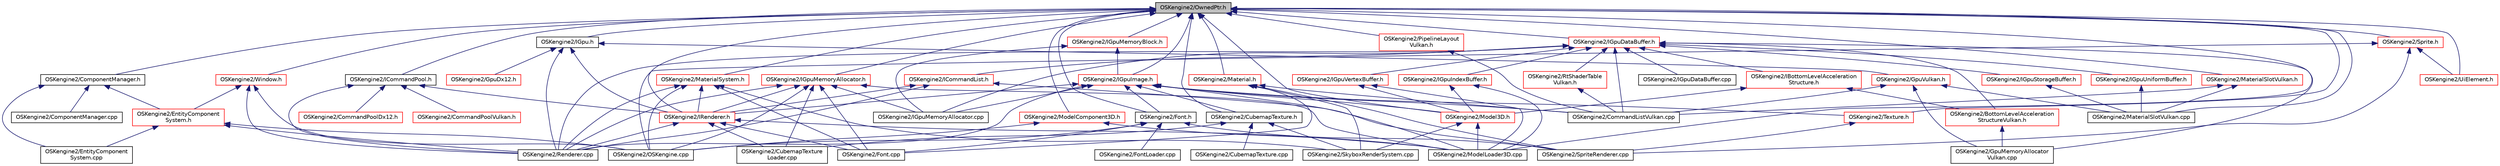 digraph "OSKengine2/OwnedPtr.h"
{
 // LATEX_PDF_SIZE
  edge [fontname="Helvetica",fontsize="10",labelfontname="Helvetica",labelfontsize="10"];
  node [fontname="Helvetica",fontsize="10",shape=record];
  Node1 [label="OSKengine2/OwnedPtr.h",height=0.2,width=0.4,color="black", fillcolor="grey75", style="filled", fontcolor="black",tooltip=" "];
  Node1 -> Node2 [dir="back",color="midnightblue",fontsize="10",style="solid"];
  Node2 [label="OSKengine2/ComponentManager.h",height=0.2,width=0.4,color="black", fillcolor="white", style="filled",URL="$_component_manager_8h.html",tooltip=" "];
  Node2 -> Node3 [dir="back",color="midnightblue",fontsize="10",style="solid"];
  Node3 [label="OSKengine2/ComponentManager.cpp",height=0.2,width=0.4,color="black", fillcolor="white", style="filled",URL="$_component_manager_8cpp.html",tooltip=" "];
  Node2 -> Node4 [dir="back",color="midnightblue",fontsize="10",style="solid"];
  Node4 [label="OSKengine2/EntityComponent\lSystem.cpp",height=0.2,width=0.4,color="black", fillcolor="white", style="filled",URL="$_entity_component_system_8cpp.html",tooltip=" "];
  Node2 -> Node5 [dir="back",color="midnightblue",fontsize="10",style="solid"];
  Node5 [label="OSKengine2/EntityComponent\lSystem.h",height=0.2,width=0.4,color="red", fillcolor="white", style="filled",URL="$_entity_component_system_8h.html",tooltip=" "];
  Node5 -> Node4 [dir="back",color="midnightblue",fontsize="10",style="solid"];
  Node5 -> Node7 [dir="back",color="midnightblue",fontsize="10",style="solid"];
  Node7 [label="OSKengine2/OSKengine.cpp",height=0.2,width=0.4,color="black", fillcolor="white", style="filled",URL="$_o_s_kengine_8cpp.html",tooltip=" "];
  Node5 -> Node57 [dir="back",color="midnightblue",fontsize="10",style="solid"];
  Node57 [label="OSKengine2/Renderer.cpp",height=0.2,width=0.4,color="black", fillcolor="white", style="filled",URL="$_renderer_8cpp.html",tooltip=" "];
  Node1 -> Node77 [dir="back",color="midnightblue",fontsize="10",style="solid"];
  Node77 [label="OSKengine2/CubemapTexture.h",height=0.2,width=0.4,color="black", fillcolor="white", style="filled",URL="$_cubemap_texture_8h.html",tooltip=" "];
  Node77 -> Node78 [dir="back",color="midnightblue",fontsize="10",style="solid"];
  Node78 [label="OSKengine2/CubemapTexture.cpp",height=0.2,width=0.4,color="black", fillcolor="white", style="filled",URL="$_cubemap_texture_8cpp.html",tooltip=" "];
  Node77 -> Node20 [dir="back",color="midnightblue",fontsize="10",style="solid"];
  Node20 [label="OSKengine2/CubemapTexture\lLoader.cpp",height=0.2,width=0.4,color="black", fillcolor="white", style="filled",URL="$_cubemap_texture_loader_8cpp.html",tooltip=" "];
  Node77 -> Node62 [dir="back",color="midnightblue",fontsize="10",style="solid"];
  Node62 [label="OSKengine2/SkyboxRenderSystem.cpp",height=0.2,width=0.4,color="black", fillcolor="white", style="filled",URL="$_skybox_render_system_8cpp.html",tooltip=" "];
  Node1 -> Node79 [dir="back",color="midnightblue",fontsize="10",style="solid"];
  Node79 [label="OSKengine2/Font.h",height=0.2,width=0.4,color="black", fillcolor="white", style="filled",URL="$_font_8h.html",tooltip=" "];
  Node79 -> Node23 [dir="back",color="midnightblue",fontsize="10",style="solid"];
  Node23 [label="OSKengine2/Font.cpp",height=0.2,width=0.4,color="black", fillcolor="white", style="filled",URL="$_font_8cpp.html",tooltip=" "];
  Node79 -> Node80 [dir="back",color="midnightblue",fontsize="10",style="solid"];
  Node80 [label="OSKengine2/FontLoader.cpp",height=0.2,width=0.4,color="black", fillcolor="white", style="filled",URL="$_font_loader_8cpp.html",tooltip=" "];
  Node79 -> Node7 [dir="back",color="midnightblue",fontsize="10",style="solid"];
  Node79 -> Node81 [dir="back",color="midnightblue",fontsize="10",style="solid"];
  Node81 [label="OSKengine2/SpriteRenderer.cpp",height=0.2,width=0.4,color="black", fillcolor="white", style="filled",URL="$_sprite_renderer_8cpp.html",tooltip=" "];
  Node1 -> Node82 [dir="back",color="midnightblue",fontsize="10",style="solid"];
  Node82 [label="OSKengine2/ICommandPool.h",height=0.2,width=0.4,color="black", fillcolor="white", style="filled",URL="$_i_command_pool_8h.html",tooltip=" "];
  Node82 -> Node83 [dir="back",color="midnightblue",fontsize="10",style="solid"];
  Node83 [label="OSKengine2/CommandPoolDx12.h",height=0.2,width=0.4,color="red", fillcolor="white", style="filled",URL="$_command_pool_dx12_8h.html",tooltip=" "];
  Node82 -> Node86 [dir="back",color="midnightblue",fontsize="10",style="solid"];
  Node86 [label="OSKengine2/CommandPoolVulkan.h",height=0.2,width=0.4,color="red", fillcolor="white", style="filled",URL="$_command_pool_vulkan_8h.html",tooltip=" "];
  Node82 -> Node87 [dir="back",color="midnightblue",fontsize="10",style="solid"];
  Node87 [label="OSKengine2/IRenderer.h",height=0.2,width=0.4,color="red", fillcolor="white", style="filled",URL="$_i_renderer_8h.html",tooltip=" "];
  Node87 -> Node20 [dir="back",color="midnightblue",fontsize="10",style="solid"];
  Node87 -> Node23 [dir="back",color="midnightblue",fontsize="10",style="solid"];
  Node87 -> Node49 [dir="back",color="midnightblue",fontsize="10",style="solid"];
  Node49 [label="OSKengine2/ModelLoader3D.cpp",height=0.2,width=0.4,color="black", fillcolor="white", style="filled",URL="$_model_loader3_d_8cpp.html",tooltip=" "];
  Node87 -> Node57 [dir="back",color="midnightblue",fontsize="10",style="solid"];
  Node82 -> Node57 [dir="back",color="midnightblue",fontsize="10",style="solid"];
  Node1 -> Node91 [dir="back",color="midnightblue",fontsize="10",style="solid"];
  Node91 [label="OSKengine2/IGpu.h",height=0.2,width=0.4,color="black", fillcolor="white", style="filled",URL="$_i_gpu_8h.html",tooltip=" "];
  Node91 -> Node92 [dir="back",color="midnightblue",fontsize="10",style="solid"];
  Node92 [label="OSKengine2/GpuDx12.h",height=0.2,width=0.4,color="red", fillcolor="white", style="filled",URL="$_gpu_dx12_8h.html",tooltip=" "];
  Node91 -> Node97 [dir="back",color="midnightblue",fontsize="10",style="solid"];
  Node97 [label="OSKengine2/GpuVulkan.h",height=0.2,width=0.4,color="red", fillcolor="white", style="filled",URL="$_gpu_vulkan_8h.html",tooltip=" "];
  Node97 -> Node17 [dir="back",color="midnightblue",fontsize="10",style="solid"];
  Node17 [label="OSKengine2/CommandListVulkan.cpp",height=0.2,width=0.4,color="black", fillcolor="white", style="filled",URL="$_command_list_vulkan_8cpp.html",tooltip=" "];
  Node97 -> Node29 [dir="back",color="midnightblue",fontsize="10",style="solid"];
  Node29 [label="OSKengine2/GpuMemoryAllocator\lVulkan.cpp",height=0.2,width=0.4,color="black", fillcolor="white", style="filled",URL="$_gpu_memory_allocator_vulkan_8cpp.html",tooltip=" "];
  Node97 -> Node47 [dir="back",color="midnightblue",fontsize="10",style="solid"];
  Node47 [label="OSKengine2/MaterialSlotVulkan.cpp",height=0.2,width=0.4,color="black", fillcolor="white", style="filled",URL="$_material_slot_vulkan_8cpp.html",tooltip=" "];
  Node91 -> Node87 [dir="back",color="midnightblue",fontsize="10",style="solid"];
  Node91 -> Node57 [dir="back",color="midnightblue",fontsize="10",style="solid"];
  Node1 -> Node100 [dir="back",color="midnightblue",fontsize="10",style="solid"];
  Node100 [label="OSKengine2/IGpuDataBuffer.h",height=0.2,width=0.4,color="red", fillcolor="white", style="filled",URL="$_i_gpu_data_buffer_8h.html",tooltip=" "];
  Node100 -> Node101 [dir="back",color="midnightblue",fontsize="10",style="solid"];
  Node101 [label="OSKengine2/BottomLevelAcceleration\lStructureVulkan.h",height=0.2,width=0.4,color="red", fillcolor="white", style="filled",URL="$_bottom_level_acceleration_structure_vulkan_8h.html",tooltip=" "];
  Node101 -> Node29 [dir="back",color="midnightblue",fontsize="10",style="solid"];
  Node100 -> Node17 [dir="back",color="midnightblue",fontsize="10",style="solid"];
  Node100 -> Node29 [dir="back",color="midnightblue",fontsize="10",style="solid"];
  Node100 -> Node102 [dir="back",color="midnightblue",fontsize="10",style="solid"];
  Node102 [label="OSKengine2/IBottomLevelAcceleration\lStructure.h",height=0.2,width=0.4,color="red", fillcolor="white", style="filled",URL="$_i_bottom_level_acceleration_structure_8h.html",tooltip=" "];
  Node102 -> Node101 [dir="back",color="midnightblue",fontsize="10",style="solid"];
  Node102 -> Node107 [dir="back",color="midnightblue",fontsize="10",style="solid"];
  Node107 [label="OSKengine2/Model3D.h",height=0.2,width=0.4,color="red", fillcolor="white", style="filled",URL="$_model3_d_8h.html",tooltip=" "];
  Node107 -> Node49 [dir="back",color="midnightblue",fontsize="10",style="solid"];
  Node107 -> Node62 [dir="back",color="midnightblue",fontsize="10",style="solid"];
  Node100 -> Node113 [dir="back",color="midnightblue",fontsize="10",style="solid"];
  Node113 [label="OSKengine2/ICommandList.h",height=0.2,width=0.4,color="red", fillcolor="white", style="filled",URL="$_i_command_list_8h.html",tooltip=" "];
  Node113 -> Node87 [dir="back",color="midnightblue",fontsize="10",style="solid"];
  Node113 -> Node57 [dir="back",color="midnightblue",fontsize="10",style="solid"];
  Node113 -> Node81 [dir="back",color="midnightblue",fontsize="10",style="solid"];
  Node100 -> Node36 [dir="back",color="midnightblue",fontsize="10",style="solid"];
  Node36 [label="OSKengine2/IGpuDataBuffer.cpp",height=0.2,width=0.4,color="black", fillcolor="white", style="filled",URL="$_i_gpu_data_buffer_8cpp.html",tooltip=" "];
  Node100 -> Node117 [dir="back",color="midnightblue",fontsize="10",style="solid"];
  Node117 [label="OSKengine2/IGpuIndexBuffer.h",height=0.2,width=0.4,color="red", fillcolor="white", style="filled",URL="$_i_gpu_index_buffer_8h.html",tooltip=" "];
  Node117 -> Node107 [dir="back",color="midnightblue",fontsize="10",style="solid"];
  Node117 -> Node49 [dir="back",color="midnightblue",fontsize="10",style="solid"];
  Node100 -> Node38 [dir="back",color="midnightblue",fontsize="10",style="solid"];
  Node38 [label="OSKengine2/IGpuMemoryAllocator.cpp",height=0.2,width=0.4,color="black", fillcolor="white", style="filled",URL="$_i_gpu_memory_allocator_8cpp.html",tooltip=" "];
  Node100 -> Node126 [dir="back",color="midnightblue",fontsize="10",style="solid"];
  Node126 [label="OSKengine2/IGpuStorageBuffer.h",height=0.2,width=0.4,color="red", fillcolor="white", style="filled",URL="$_i_gpu_storage_buffer_8h.html",tooltip=" "];
  Node126 -> Node47 [dir="back",color="midnightblue",fontsize="10",style="solid"];
  Node100 -> Node137 [dir="back",color="midnightblue",fontsize="10",style="solid"];
  Node137 [label="OSKengine2/IGpuUniformBuffer.h",height=0.2,width=0.4,color="red", fillcolor="white", style="filled",URL="$_i_gpu_uniform_buffer_8h.html",tooltip=" "];
  Node137 -> Node47 [dir="back",color="midnightblue",fontsize="10",style="solid"];
  Node100 -> Node148 [dir="back",color="midnightblue",fontsize="10",style="solid"];
  Node148 [label="OSKengine2/IGpuVertexBuffer.h",height=0.2,width=0.4,color="red", fillcolor="white", style="filled",URL="$_i_gpu_vertex_buffer_8h.html",tooltip=" "];
  Node148 -> Node107 [dir="back",color="midnightblue",fontsize="10",style="solid"];
  Node148 -> Node49 [dir="back",color="midnightblue",fontsize="10",style="solid"];
  Node100 -> Node57 [dir="back",color="midnightblue",fontsize="10",style="solid"];
  Node100 -> Node154 [dir="back",color="midnightblue",fontsize="10",style="solid"];
  Node154 [label="OSKengine2/RtShaderTable\lVulkan.h",height=0.2,width=0.4,color="red", fillcolor="white", style="filled",URL="$_rt_shader_table_vulkan_8h.html",tooltip=" "];
  Node154 -> Node17 [dir="back",color="midnightblue",fontsize="10",style="solid"];
  Node1 -> Node155 [dir="back",color="midnightblue",fontsize="10",style="solid"];
  Node155 [label="OSKengine2/IGpuImage.h",height=0.2,width=0.4,color="red", fillcolor="white", style="filled",URL="$_i_gpu_image_8h.html",tooltip=" "];
  Node155 -> Node17 [dir="back",color="midnightblue",fontsize="10",style="solid"];
  Node155 -> Node77 [dir="back",color="midnightblue",fontsize="10",style="solid"];
  Node155 -> Node79 [dir="back",color="midnightblue",fontsize="10",style="solid"];
  Node155 -> Node38 [dir="back",color="midnightblue",fontsize="10",style="solid"];
  Node155 -> Node87 [dir="back",color="midnightblue",fontsize="10",style="solid"];
  Node155 -> Node107 [dir="back",color="midnightblue",fontsize="10",style="solid"];
  Node155 -> Node49 [dir="back",color="midnightblue",fontsize="10",style="solid"];
  Node155 -> Node57 [dir="back",color="midnightblue",fontsize="10",style="solid"];
  Node155 -> Node176 [dir="back",color="midnightblue",fontsize="10",style="solid"];
  Node176 [label="OSKengine2/Texture.h",height=0.2,width=0.4,color="red", fillcolor="white", style="filled",URL="$_texture_8h.html",tooltip=" "];
  Node176 -> Node81 [dir="back",color="midnightblue",fontsize="10",style="solid"];
  Node1 -> Node178 [dir="back",color="midnightblue",fontsize="10",style="solid"];
  Node178 [label="OSKengine2/IGpuMemoryAllocator.h",height=0.2,width=0.4,color="red", fillcolor="white", style="filled",URL="$_i_gpu_memory_allocator_8h.html",tooltip=" "];
  Node178 -> Node20 [dir="back",color="midnightblue",fontsize="10",style="solid"];
  Node178 -> Node23 [dir="back",color="midnightblue",fontsize="10",style="solid"];
  Node178 -> Node38 [dir="back",color="midnightblue",fontsize="10",style="solid"];
  Node178 -> Node87 [dir="back",color="midnightblue",fontsize="10",style="solid"];
  Node178 -> Node49 [dir="back",color="midnightblue",fontsize="10",style="solid"];
  Node178 -> Node7 [dir="back",color="midnightblue",fontsize="10",style="solid"];
  Node178 -> Node57 [dir="back",color="midnightblue",fontsize="10",style="solid"];
  Node1 -> Node181 [dir="back",color="midnightblue",fontsize="10",style="solid"];
  Node181 [label="OSKengine2/IGpuMemoryBlock.h",height=0.2,width=0.4,color="red", fillcolor="white", style="filled",URL="$_i_gpu_memory_block_8h.html",tooltip=" "];
  Node181 -> Node155 [dir="back",color="midnightblue",fontsize="10",style="solid"];
  Node181 -> Node38 [dir="back",color="midnightblue",fontsize="10",style="solid"];
  Node1 -> Node87 [dir="back",color="midnightblue",fontsize="10",style="solid"];
  Node1 -> Node186 [dir="back",color="midnightblue",fontsize="10",style="solid"];
  Node186 [label="OSKengine2/Material.h",height=0.2,width=0.4,color="red", fillcolor="white", style="filled",URL="$_material_8h.html",tooltip=" "];
  Node186 -> Node17 [dir="back",color="midnightblue",fontsize="10",style="solid"];
  Node186 -> Node23 [dir="back",color="midnightblue",fontsize="10",style="solid"];
  Node186 -> Node62 [dir="back",color="midnightblue",fontsize="10",style="solid"];
  Node186 -> Node81 [dir="back",color="midnightblue",fontsize="10",style="solid"];
  Node1 -> Node47 [dir="back",color="midnightblue",fontsize="10",style="solid"];
  Node1 -> Node187 [dir="back",color="midnightblue",fontsize="10",style="solid"];
  Node187 [label="OSKengine2/MaterialSlotVulkan.h",height=0.2,width=0.4,color="red", fillcolor="white", style="filled",URL="$_material_slot_vulkan_8h.html",tooltip=" "];
  Node187 -> Node17 [dir="back",color="midnightblue",fontsize="10",style="solid"];
  Node187 -> Node47 [dir="back",color="midnightblue",fontsize="10",style="solid"];
  Node1 -> Node188 [dir="back",color="midnightblue",fontsize="10",style="solid"];
  Node188 [label="OSKengine2/MaterialSystem.h",height=0.2,width=0.4,color="red", fillcolor="white", style="filled",URL="$_material_system_8h.html",tooltip=" "];
  Node188 -> Node23 [dir="back",color="midnightblue",fontsize="10",style="solid"];
  Node188 -> Node87 [dir="back",color="midnightblue",fontsize="10",style="solid"];
  Node188 -> Node7 [dir="back",color="midnightblue",fontsize="10",style="solid"];
  Node188 -> Node57 [dir="back",color="midnightblue",fontsize="10",style="solid"];
  Node188 -> Node62 [dir="back",color="midnightblue",fontsize="10",style="solid"];
  Node1 -> Node107 [dir="back",color="midnightblue",fontsize="10",style="solid"];
  Node1 -> Node189 [dir="back",color="midnightblue",fontsize="10",style="solid"];
  Node189 [label="OSKengine2/ModelComponent3D.h",height=0.2,width=0.4,color="red", fillcolor="white", style="filled",URL="$_model_component3_d_8h.html",tooltip=" "];
  Node189 -> Node49 [dir="back",color="midnightblue",fontsize="10",style="solid"];
  Node189 -> Node7 [dir="back",color="midnightblue",fontsize="10",style="solid"];
  Node1 -> Node49 [dir="back",color="midnightblue",fontsize="10",style="solid"];
  Node1 -> Node190 [dir="back",color="midnightblue",fontsize="10",style="solid"];
  Node190 [label="OSKengine2/PipelineLayout\lVulkan.h",height=0.2,width=0.4,color="red", fillcolor="white", style="filled",URL="$_pipeline_layout_vulkan_8h.html",tooltip=" "];
  Node190 -> Node17 [dir="back",color="midnightblue",fontsize="10",style="solid"];
  Node1 -> Node191 [dir="back",color="midnightblue",fontsize="10",style="solid"];
  Node191 [label="OSKengine2/Sprite.h",height=0.2,width=0.4,color="red", fillcolor="white", style="filled",URL="$_sprite_8h.html",tooltip=" "];
  Node191 -> Node7 [dir="back",color="midnightblue",fontsize="10",style="solid"];
  Node191 -> Node81 [dir="back",color="midnightblue",fontsize="10",style="solid"];
  Node191 -> Node192 [dir="back",color="midnightblue",fontsize="10",style="solid"];
  Node192 [label="OSKengine2/UiElement.h",height=0.2,width=0.4,color="red", fillcolor="white", style="filled",URL="$_ui_element_8h.html",tooltip=" "];
  Node1 -> Node176 [dir="back",color="midnightblue",fontsize="10",style="solid"];
  Node1 -> Node192 [dir="back",color="midnightblue",fontsize="10",style="solid"];
  Node1 -> Node194 [dir="back",color="midnightblue",fontsize="10",style="solid"];
  Node194 [label="OSKengine2/Window.h",height=0.2,width=0.4,color="red", fillcolor="white", style="filled",URL="$_window_8h.html",tooltip=" "];
  Node194 -> Node5 [dir="back",color="midnightblue",fontsize="10",style="solid"];
  Node194 -> Node7 [dir="back",color="midnightblue",fontsize="10",style="solid"];
  Node194 -> Node57 [dir="back",color="midnightblue",fontsize="10",style="solid"];
}
